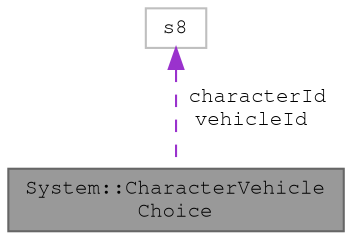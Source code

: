 digraph "System::CharacterVehicleChoice"
{
 // LATEX_PDF_SIZE
  bgcolor="transparent";
  edge [fontname=FreeMono,fontsize=10,labelfontname=FreeMono,labelfontsize=10];
  node [fontname=FreeMono,fontsize=10,shape=box,height=0.2,width=0.4];
  Node1 [label="System::CharacterVehicle\lChoice",height=0.2,width=0.4,color="gray40", fillcolor="grey60", style="filled", fontcolor="black",tooltip=" "];
  Node2 -> Node1 [dir="back",color="darkorchid3",style="dashed",label=" characterId\nvehicleId" ];
  Node2 [label="s8",height=0.2,width=0.4,color="grey75", fillcolor="white", style="filled",tooltip=" "];
}
